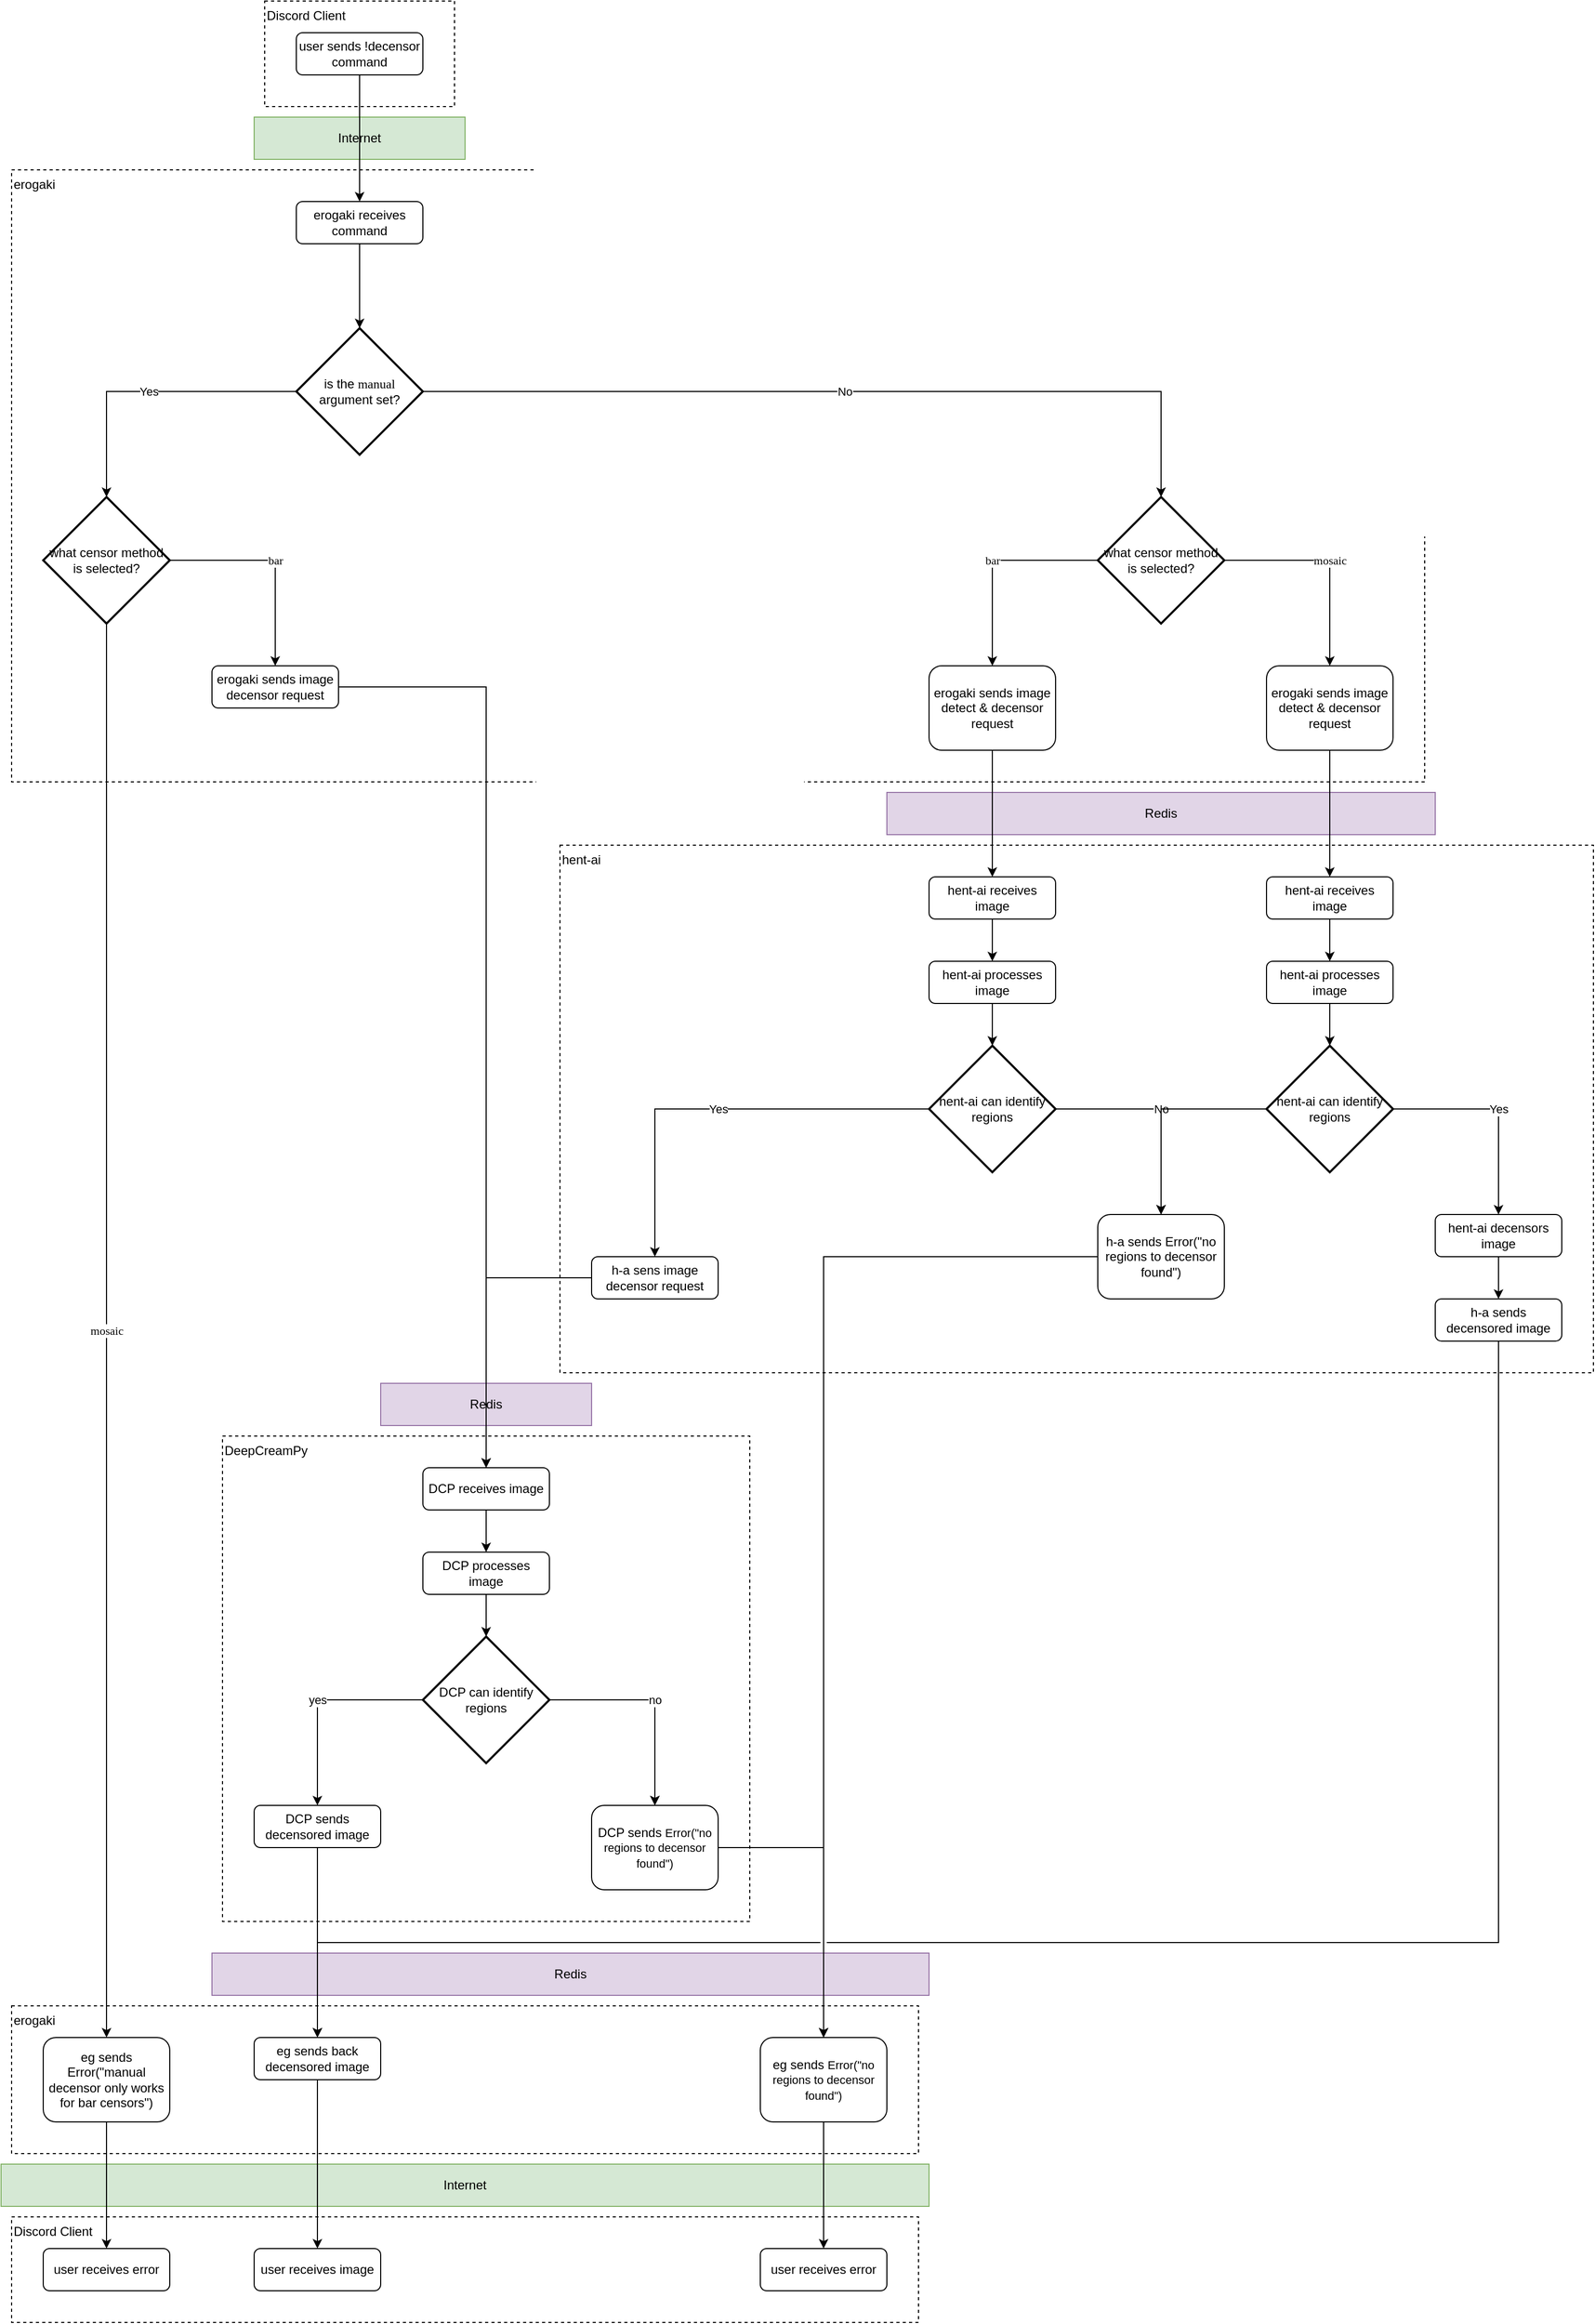 <mxfile version="14.4.2" type="device"><diagram id="C5RBs43oDa-KdzZeNtuy" name="Page-1"><mxGraphModel dx="5338" dy="2940" grid="1" gridSize="10" guides="1" tooltips="1" connect="1" arrows="1" fold="1" page="1" pageScale="1" pageWidth="1654" pageHeight="1169" math="0" shadow="0"><root><mxCell id="WIyWlLk6GJQsqaUBKTNV-0"/><mxCell id="WIyWlLk6GJQsqaUBKTNV-1" parent="WIyWlLk6GJQsqaUBKTNV-0"/><mxCell id="1SZxlbbBB-Zwsc9rBLSq-102" value="Internet" style="rounded=0;whiteSpace=wrap;html=1;fontFamily=Helvetica;fillColor=#d5e8d4;strokeColor=#82b366;" vertex="1" parent="WIyWlLk6GJQsqaUBKTNV-1"><mxGeometry x="280" y="160" width="200" height="40" as="geometry"/></mxCell><mxCell id="1SZxlbbBB-Zwsc9rBLSq-101" value="Internet" style="rounded=0;whiteSpace=wrap;html=1;fontFamily=Helvetica;fillColor=#d5e8d4;strokeColor=#82b366;" vertex="1" parent="WIyWlLk6GJQsqaUBKTNV-1"><mxGeometry x="40" y="2100" width="880" height="40" as="geometry"/></mxCell><mxCell id="1SZxlbbBB-Zwsc9rBLSq-100" value="Discord Client" style="rounded=0;whiteSpace=wrap;html=1;fontFamily=Helvetica;align=left;verticalAlign=top;dashed=1;" vertex="1" parent="WIyWlLk6GJQsqaUBKTNV-1"><mxGeometry x="290" y="50" width="180" height="100" as="geometry"/></mxCell><mxCell id="1SZxlbbBB-Zwsc9rBLSq-94" value="erogaki" style="rounded=0;whiteSpace=wrap;html=1;fontFamily=Helvetica;align=left;verticalAlign=top;dashed=1;" vertex="1" parent="WIyWlLk6GJQsqaUBKTNV-1"><mxGeometry x="50" y="210" width="1340" height="580" as="geometry"/></mxCell><mxCell id="1SZxlbbBB-Zwsc9rBLSq-93" value="hent-ai" style="rounded=0;whiteSpace=wrap;html=1;fontFamily=Helvetica;align=left;verticalAlign=top;dashed=1;" vertex="1" parent="WIyWlLk6GJQsqaUBKTNV-1"><mxGeometry x="570" y="850" width="980" height="500" as="geometry"/></mxCell><mxCell id="1SZxlbbBB-Zwsc9rBLSq-92" value="DeepCreamPy" style="rounded=0;whiteSpace=wrap;html=1;fontFamily=Helvetica;align=left;verticalAlign=top;dashed=1;" vertex="1" parent="WIyWlLk6GJQsqaUBKTNV-1"><mxGeometry x="250" y="1410" width="500" height="460" as="geometry"/></mxCell><mxCell id="1SZxlbbBB-Zwsc9rBLSq-91" value="erogaki" style="rounded=0;whiteSpace=wrap;html=1;fontFamily=Helvetica;align=left;verticalAlign=top;dashed=1;" vertex="1" parent="WIyWlLk6GJQsqaUBKTNV-1"><mxGeometry x="50" y="1950" width="860" height="140" as="geometry"/></mxCell><mxCell id="1SZxlbbBB-Zwsc9rBLSq-90" value="Discord Client" style="rounded=0;whiteSpace=wrap;html=1;fontFamily=Helvetica;align=left;verticalAlign=top;dashed=1;" vertex="1" parent="WIyWlLk6GJQsqaUBKTNV-1"><mxGeometry x="50" y="2150" width="860" height="100" as="geometry"/></mxCell><mxCell id="1SZxlbbBB-Zwsc9rBLSq-86" value="Redis" style="rounded=0;whiteSpace=wrap;html=1;fontFamily=Helvetica;fillColor=#e1d5e7;strokeColor=#9673a6;" vertex="1" parent="WIyWlLk6GJQsqaUBKTNV-1"><mxGeometry x="240" y="1900" width="680" height="40" as="geometry"/></mxCell><mxCell id="1SZxlbbBB-Zwsc9rBLSq-60" value="Redis" style="rounded=0;whiteSpace=wrap;html=1;fontFamily=Helvetica;fillColor=#e1d5e7;strokeColor=#9673a6;" vertex="1" parent="WIyWlLk6GJQsqaUBKTNV-1"><mxGeometry x="880" y="800" width="520" height="40" as="geometry"/></mxCell><mxCell id="1SZxlbbBB-Zwsc9rBLSq-59" value="Redis" style="rounded=0;whiteSpace=wrap;html=1;fontFamily=Helvetica;fillColor=#e1d5e7;strokeColor=#9673a6;" vertex="1" parent="WIyWlLk6GJQsqaUBKTNV-1"><mxGeometry x="400" y="1360" width="200" height="40" as="geometry"/></mxCell><mxCell id="1SZxlbbBB-Zwsc9rBLSq-3" style="edgeStyle=orthogonalEdgeStyle;rounded=0;orthogonalLoop=1;jettySize=auto;html=1;entryX=0.5;entryY=0;entryDx=0;entryDy=0;entryPerimeter=0;" edge="1" parent="WIyWlLk6GJQsqaUBKTNV-1" source="1SZxlbbBB-Zwsc9rBLSq-0" target="1SZxlbbBB-Zwsc9rBLSq-1"><mxGeometry relative="1" as="geometry"/></mxCell><mxCell id="1SZxlbbBB-Zwsc9rBLSq-0" value="erogaki receives command" style="rounded=1;whiteSpace=wrap;html=1;" vertex="1" parent="WIyWlLk6GJQsqaUBKTNV-1"><mxGeometry x="320" y="240" width="120" height="40" as="geometry"/></mxCell><mxCell id="1SZxlbbBB-Zwsc9rBLSq-9" value="Yes" style="edgeStyle=orthogonalEdgeStyle;rounded=0;orthogonalLoop=1;jettySize=auto;html=1;entryX=0.5;entryY=0;entryDx=0;entryDy=0;entryPerimeter=0;" edge="1" parent="WIyWlLk6GJQsqaUBKTNV-1" source="1SZxlbbBB-Zwsc9rBLSq-1" target="1SZxlbbBB-Zwsc9rBLSq-7"><mxGeometry relative="1" as="geometry"/></mxCell><mxCell id="1SZxlbbBB-Zwsc9rBLSq-11" value="No" style="edgeStyle=orthogonalEdgeStyle;rounded=0;orthogonalLoop=1;jettySize=auto;html=1;entryX=0.5;entryY=0;entryDx=0;entryDy=0;entryPerimeter=0;" edge="1" parent="WIyWlLk6GJQsqaUBKTNV-1" source="1SZxlbbBB-Zwsc9rBLSq-1" target="1SZxlbbBB-Zwsc9rBLSq-12"><mxGeometry relative="1" as="geometry"><mxPoint x="538.08" y="524.8" as="targetPoint"/></mxGeometry></mxCell><mxCell id="1SZxlbbBB-Zwsc9rBLSq-1" value="&lt;p&gt;is the &lt;font face=&quot;JetBrains Mono NL&quot;&gt;manual&lt;/font&gt; argument set?&lt;/p&gt;" style="strokeWidth=2;html=1;shape=mxgraph.flowchart.decision;whiteSpace=wrap;" vertex="1" parent="WIyWlLk6GJQsqaUBKTNV-1"><mxGeometry x="320" y="360" width="120" height="120" as="geometry"/></mxCell><mxCell id="1SZxlbbBB-Zwsc9rBLSq-18" value="bar" style="edgeStyle=orthogonalEdgeStyle;rounded=0;orthogonalLoop=1;jettySize=auto;html=1;fontFamily=JetBrains Mono NL;exitX=1;exitY=0.5;exitDx=0;exitDy=0;exitPerimeter=0;" edge="1" parent="WIyWlLk6GJQsqaUBKTNV-1" source="1SZxlbbBB-Zwsc9rBLSq-7" target="1SZxlbbBB-Zwsc9rBLSq-14"><mxGeometry relative="1" as="geometry"><mxPoint x="330" y="1240" as="sourcePoint"/></mxGeometry></mxCell><mxCell id="1SZxlbbBB-Zwsc9rBLSq-33" value="mosaic" style="edgeStyle=orthogonalEdgeStyle;rounded=0;orthogonalLoop=1;jettySize=auto;html=1;entryX=0.5;entryY=0;entryDx=0;entryDy=0;fontFamily=JetBrains Mono NL;" edge="1" parent="WIyWlLk6GJQsqaUBKTNV-1" source="1SZxlbbBB-Zwsc9rBLSq-7" target="1SZxlbbBB-Zwsc9rBLSq-32"><mxGeometry relative="1" as="geometry"/></mxCell><mxCell id="1SZxlbbBB-Zwsc9rBLSq-7" value="&lt;p&gt;what censor method is selected?&lt;/p&gt;" style="strokeWidth=2;html=1;shape=mxgraph.flowchart.decision;whiteSpace=wrap;" vertex="1" parent="WIyWlLk6GJQsqaUBKTNV-1"><mxGeometry x="80" y="520" width="120" height="120" as="geometry"/></mxCell><mxCell id="1SZxlbbBB-Zwsc9rBLSq-46" value="bar" style="edgeStyle=orthogonalEdgeStyle;rounded=0;orthogonalLoop=1;jettySize=auto;html=1;fontFamily=JetBrains Mono NL;" edge="1" parent="WIyWlLk6GJQsqaUBKTNV-1" source="1SZxlbbBB-Zwsc9rBLSq-12" target="1SZxlbbBB-Zwsc9rBLSq-45"><mxGeometry relative="1" as="geometry"/></mxCell><mxCell id="1SZxlbbBB-Zwsc9rBLSq-67" value="&lt;font face=&quot;JetBrains Mono NL&quot;&gt;mosaic&lt;/font&gt;" style="edgeStyle=orthogonalEdgeStyle;rounded=0;orthogonalLoop=1;jettySize=auto;html=1;fontFamily=Helvetica;" edge="1" parent="WIyWlLk6GJQsqaUBKTNV-1" source="1SZxlbbBB-Zwsc9rBLSq-12" target="1SZxlbbBB-Zwsc9rBLSq-66"><mxGeometry relative="1" as="geometry"/></mxCell><mxCell id="1SZxlbbBB-Zwsc9rBLSq-12" value="&lt;p&gt;what censor method is selected?&lt;/p&gt;" style="strokeWidth=2;html=1;shape=mxgraph.flowchart.decision;whiteSpace=wrap;" vertex="1" parent="WIyWlLk6GJQsqaUBKTNV-1"><mxGeometry x="1080" y="520" width="120" height="120" as="geometry"/></mxCell><mxCell id="1SZxlbbBB-Zwsc9rBLSq-26" style="edgeStyle=orthogonalEdgeStyle;rounded=0;orthogonalLoop=1;jettySize=auto;html=1;entryX=0.5;entryY=0;entryDx=0;entryDy=0;" edge="1" parent="WIyWlLk6GJQsqaUBKTNV-1" source="1SZxlbbBB-Zwsc9rBLSq-14" target="1SZxlbbBB-Zwsc9rBLSq-19"><mxGeometry relative="1" as="geometry"/></mxCell><mxCell id="1SZxlbbBB-Zwsc9rBLSq-14" value="erogaki sends image decensor request" style="rounded=1;whiteSpace=wrap;html=1;" vertex="1" parent="WIyWlLk6GJQsqaUBKTNV-1"><mxGeometry x="240" y="680" width="120" height="40" as="geometry"/></mxCell><mxCell id="1SZxlbbBB-Zwsc9rBLSq-17" style="edgeStyle=orthogonalEdgeStyle;rounded=0;orthogonalLoop=1;jettySize=auto;html=1;entryX=0.5;entryY=0;entryDx=0;entryDy=0;" edge="1" parent="WIyWlLk6GJQsqaUBKTNV-1" source="1SZxlbbBB-Zwsc9rBLSq-15" target="1SZxlbbBB-Zwsc9rBLSq-0"><mxGeometry relative="1" as="geometry"/></mxCell><mxCell id="1SZxlbbBB-Zwsc9rBLSq-15" value="user sends !decensor command" style="rounded=1;whiteSpace=wrap;html=1;" vertex="1" parent="WIyWlLk6GJQsqaUBKTNV-1"><mxGeometry x="320" y="80" width="120" height="40" as="geometry"/></mxCell><mxCell id="1SZxlbbBB-Zwsc9rBLSq-27" style="edgeStyle=orthogonalEdgeStyle;rounded=0;orthogonalLoop=1;jettySize=auto;html=1;entryX=0.5;entryY=0;entryDx=0;entryDy=0;" edge="1" parent="WIyWlLk6GJQsqaUBKTNV-1" source="1SZxlbbBB-Zwsc9rBLSq-19" target="1SZxlbbBB-Zwsc9rBLSq-20"><mxGeometry relative="1" as="geometry"/></mxCell><mxCell id="1SZxlbbBB-Zwsc9rBLSq-19" value="DCP receives image" style="rounded=1;whiteSpace=wrap;html=1;" vertex="1" parent="WIyWlLk6GJQsqaUBKTNV-1"><mxGeometry x="440" y="1440" width="120" height="40" as="geometry"/></mxCell><mxCell id="1SZxlbbBB-Zwsc9rBLSq-30" style="edgeStyle=orthogonalEdgeStyle;rounded=0;orthogonalLoop=1;jettySize=auto;html=1;entryX=0.5;entryY=0;entryDx=0;entryDy=0;entryPerimeter=0;" edge="1" parent="WIyWlLk6GJQsqaUBKTNV-1" source="1SZxlbbBB-Zwsc9rBLSq-20" target="1SZxlbbBB-Zwsc9rBLSq-22"><mxGeometry relative="1" as="geometry"/></mxCell><mxCell id="1SZxlbbBB-Zwsc9rBLSq-20" value="DCP processes image" style="rounded=1;whiteSpace=wrap;html=1;" vertex="1" parent="WIyWlLk6GJQsqaUBKTNV-1"><mxGeometry x="440" y="1520" width="120" height="40" as="geometry"/></mxCell><mxCell id="1SZxlbbBB-Zwsc9rBLSq-34" style="edgeStyle=orthogonalEdgeStyle;rounded=0;orthogonalLoop=1;jettySize=auto;html=1;entryX=0.5;entryY=0;entryDx=0;entryDy=0;fontFamily=JetBrains Mono NL;" edge="1" parent="WIyWlLk6GJQsqaUBKTNV-1" source="1SZxlbbBB-Zwsc9rBLSq-21" target="1SZxlbbBB-Zwsc9rBLSq-31"><mxGeometry relative="1" as="geometry"/></mxCell><mxCell id="1SZxlbbBB-Zwsc9rBLSq-21" value="DCP sends decensored image" style="rounded=1;whiteSpace=wrap;html=1;" vertex="1" parent="WIyWlLk6GJQsqaUBKTNV-1"><mxGeometry x="280" y="1760" width="120" height="40" as="geometry"/></mxCell><mxCell id="1SZxlbbBB-Zwsc9rBLSq-23" value="yes" style="edgeStyle=orthogonalEdgeStyle;rounded=0;orthogonalLoop=1;jettySize=auto;html=1;entryX=0.5;entryY=0;entryDx=0;entryDy=0;" edge="1" parent="WIyWlLk6GJQsqaUBKTNV-1" source="1SZxlbbBB-Zwsc9rBLSq-22" target="1SZxlbbBB-Zwsc9rBLSq-21"><mxGeometry relative="1" as="geometry"/></mxCell><mxCell id="1SZxlbbBB-Zwsc9rBLSq-36" value="no" style="edgeStyle=orthogonalEdgeStyle;rounded=0;orthogonalLoop=1;jettySize=auto;html=1;entryX=0.5;entryY=0;entryDx=0;entryDy=0;fontFamily=Helvetica;" edge="1" parent="WIyWlLk6GJQsqaUBKTNV-1" source="1SZxlbbBB-Zwsc9rBLSq-22" target="1SZxlbbBB-Zwsc9rBLSq-24"><mxGeometry relative="1" as="geometry"/></mxCell><mxCell id="1SZxlbbBB-Zwsc9rBLSq-22" value="&lt;p&gt;DCP can identify regions&lt;/p&gt;" style="strokeWidth=2;html=1;shape=mxgraph.flowchart.decision;whiteSpace=wrap;" vertex="1" parent="WIyWlLk6GJQsqaUBKTNV-1"><mxGeometry x="440" y="1600" width="120" height="120" as="geometry"/></mxCell><mxCell id="1SZxlbbBB-Zwsc9rBLSq-38" style="edgeStyle=orthogonalEdgeStyle;rounded=0;orthogonalLoop=1;jettySize=auto;html=1;entryX=0.5;entryY=0;entryDx=0;entryDy=0;fontFamily=JetBrains Mono NL;" edge="1" parent="WIyWlLk6GJQsqaUBKTNV-1" source="1SZxlbbBB-Zwsc9rBLSq-24" target="1SZxlbbBB-Zwsc9rBLSq-37"><mxGeometry relative="1" as="geometry"/></mxCell><mxCell id="1SZxlbbBB-Zwsc9rBLSq-24" value="DCP sends&amp;nbsp;&lt;span style=&quot;font-size: 11px ; background-color: rgb(255 , 255 , 255)&quot;&gt;Error(&quot;no regions to decensor found&quot;)&lt;/span&gt;" style="rounded=1;whiteSpace=wrap;html=1;" vertex="1" parent="WIyWlLk6GJQsqaUBKTNV-1"><mxGeometry x="600" y="1760" width="120" height="80" as="geometry"/></mxCell><mxCell id="1SZxlbbBB-Zwsc9rBLSq-44" style="edgeStyle=orthogonalEdgeStyle;rounded=0;orthogonalLoop=1;jettySize=auto;html=1;entryX=0.5;entryY=0;entryDx=0;entryDy=0;fontFamily=JetBrains Mono NL;" edge="1" parent="WIyWlLk6GJQsqaUBKTNV-1" source="1SZxlbbBB-Zwsc9rBLSq-31" target="1SZxlbbBB-Zwsc9rBLSq-39"><mxGeometry relative="1" as="geometry"/></mxCell><mxCell id="1SZxlbbBB-Zwsc9rBLSq-31" value="eg sends back decensored image" style="rounded=1;whiteSpace=wrap;html=1;" vertex="1" parent="WIyWlLk6GJQsqaUBKTNV-1"><mxGeometry x="280" y="1980" width="120" height="40" as="geometry"/></mxCell><mxCell id="1SZxlbbBB-Zwsc9rBLSq-42" style="edgeStyle=orthogonalEdgeStyle;rounded=0;orthogonalLoop=1;jettySize=auto;html=1;fontFamily=JetBrains Mono NL;" edge="1" parent="WIyWlLk6GJQsqaUBKTNV-1" source="1SZxlbbBB-Zwsc9rBLSq-32" target="1SZxlbbBB-Zwsc9rBLSq-41"><mxGeometry relative="1" as="geometry"/></mxCell><mxCell id="1SZxlbbBB-Zwsc9rBLSq-32" value="eg sends Error(&quot;manual decensor only works for bar censors&quot;)" style="rounded=1;whiteSpace=wrap;html=1;" vertex="1" parent="WIyWlLk6GJQsqaUBKTNV-1"><mxGeometry x="80" y="1980" width="120" height="80" as="geometry"/></mxCell><mxCell id="1SZxlbbBB-Zwsc9rBLSq-56" style="edgeStyle=orthogonalEdgeStyle;rounded=0;orthogonalLoop=1;jettySize=auto;html=1;entryX=0.5;entryY=0;entryDx=0;entryDy=0;fontFamily=Helvetica;" edge="1" parent="WIyWlLk6GJQsqaUBKTNV-1" source="1SZxlbbBB-Zwsc9rBLSq-37" target="1SZxlbbBB-Zwsc9rBLSq-40"><mxGeometry relative="1" as="geometry"/></mxCell><mxCell id="1SZxlbbBB-Zwsc9rBLSq-37" value="eg sends&amp;nbsp;&lt;span style=&quot;font-size: 11px ; background-color: rgb(255 , 255 , 255)&quot;&gt;Error(&quot;no regions to decensor found&quot;)&lt;/span&gt;" style="rounded=1;whiteSpace=wrap;html=1;" vertex="1" parent="WIyWlLk6GJQsqaUBKTNV-1"><mxGeometry x="760" y="1980" width="120" height="80" as="geometry"/></mxCell><mxCell id="1SZxlbbBB-Zwsc9rBLSq-39" value="user receives image" style="rounded=1;whiteSpace=wrap;html=1;" vertex="1" parent="WIyWlLk6GJQsqaUBKTNV-1"><mxGeometry x="280" y="2180" width="120" height="40" as="geometry"/></mxCell><mxCell id="1SZxlbbBB-Zwsc9rBLSq-40" value="user receives error" style="rounded=1;whiteSpace=wrap;html=1;" vertex="1" parent="WIyWlLk6GJQsqaUBKTNV-1"><mxGeometry x="760" y="2180" width="120" height="40" as="geometry"/></mxCell><mxCell id="1SZxlbbBB-Zwsc9rBLSq-41" value="user receives error" style="rounded=1;whiteSpace=wrap;html=1;" vertex="1" parent="WIyWlLk6GJQsqaUBKTNV-1"><mxGeometry x="80" y="2180" width="120" height="40" as="geometry"/></mxCell><mxCell id="1SZxlbbBB-Zwsc9rBLSq-49" style="edgeStyle=orthogonalEdgeStyle;rounded=0;orthogonalLoop=1;jettySize=auto;html=1;fontFamily=Helvetica;" edge="1" parent="WIyWlLk6GJQsqaUBKTNV-1" source="1SZxlbbBB-Zwsc9rBLSq-45" target="1SZxlbbBB-Zwsc9rBLSq-47"><mxGeometry relative="1" as="geometry"/></mxCell><mxCell id="1SZxlbbBB-Zwsc9rBLSq-45" value="erogaki sends image detect &amp;amp; decensor request" style="rounded=1;whiteSpace=wrap;html=1;" vertex="1" parent="WIyWlLk6GJQsqaUBKTNV-1"><mxGeometry x="920" y="680" width="120" height="80" as="geometry"/></mxCell><mxCell id="1SZxlbbBB-Zwsc9rBLSq-63" style="edgeStyle=orthogonalEdgeStyle;rounded=0;orthogonalLoop=1;jettySize=auto;html=1;entryX=0.5;entryY=0;entryDx=0;entryDy=0;fontFamily=Helvetica;" edge="1" parent="WIyWlLk6GJQsqaUBKTNV-1" source="1SZxlbbBB-Zwsc9rBLSq-47" target="1SZxlbbBB-Zwsc9rBLSq-58"><mxGeometry relative="1" as="geometry"/></mxCell><mxCell id="1SZxlbbBB-Zwsc9rBLSq-47" value="hent-ai receives image" style="rounded=1;whiteSpace=wrap;html=1;" vertex="1" parent="WIyWlLk6GJQsqaUBKTNV-1"><mxGeometry x="920" y="880" width="120" height="40" as="geometry"/></mxCell><mxCell id="1SZxlbbBB-Zwsc9rBLSq-54" value="Yes" style="edgeStyle=orthogonalEdgeStyle;rounded=0;orthogonalLoop=1;jettySize=auto;html=1;entryX=0.5;entryY=0;entryDx=0;entryDy=0;fontFamily=Helvetica;" edge="1" parent="WIyWlLk6GJQsqaUBKTNV-1" source="1SZxlbbBB-Zwsc9rBLSq-50" target="1SZxlbbBB-Zwsc9rBLSq-51"><mxGeometry relative="1" as="geometry"/></mxCell><mxCell id="1SZxlbbBB-Zwsc9rBLSq-55" value="No" style="edgeStyle=orthogonalEdgeStyle;rounded=0;orthogonalLoop=1;jettySize=auto;html=1;entryX=0.5;entryY=0;entryDx=0;entryDy=0;fontFamily=Helvetica;" edge="1" parent="WIyWlLk6GJQsqaUBKTNV-1" source="1SZxlbbBB-Zwsc9rBLSq-50" target="1SZxlbbBB-Zwsc9rBLSq-52"><mxGeometry relative="1" as="geometry"/></mxCell><mxCell id="1SZxlbbBB-Zwsc9rBLSq-50" value="&lt;p&gt;hent-ai can identify regions&lt;/p&gt;" style="strokeWidth=2;html=1;shape=mxgraph.flowchart.decision;whiteSpace=wrap;" vertex="1" parent="WIyWlLk6GJQsqaUBKTNV-1"><mxGeometry x="920" y="1040" width="120" height="120" as="geometry"/></mxCell><mxCell id="1SZxlbbBB-Zwsc9rBLSq-65" style="edgeStyle=orthogonalEdgeStyle;rounded=0;orthogonalLoop=1;jettySize=auto;html=1;entryX=0.5;entryY=0;entryDx=0;entryDy=0;fontFamily=Helvetica;" edge="1" parent="WIyWlLk6GJQsqaUBKTNV-1" source="1SZxlbbBB-Zwsc9rBLSq-51" target="1SZxlbbBB-Zwsc9rBLSq-19"><mxGeometry relative="1" as="geometry"/></mxCell><mxCell id="1SZxlbbBB-Zwsc9rBLSq-51" value="h-a sens image decensor request" style="rounded=1;whiteSpace=wrap;html=1;" vertex="1" parent="WIyWlLk6GJQsqaUBKTNV-1"><mxGeometry x="600" y="1240" width="120" height="40" as="geometry"/></mxCell><mxCell id="1SZxlbbBB-Zwsc9rBLSq-61" style="edgeStyle=orthogonalEdgeStyle;rounded=0;orthogonalLoop=1;jettySize=auto;html=1;entryX=0.5;entryY=0;entryDx=0;entryDy=0;fontFamily=Helvetica;" edge="1" parent="WIyWlLk6GJQsqaUBKTNV-1" source="1SZxlbbBB-Zwsc9rBLSq-52" target="1SZxlbbBB-Zwsc9rBLSq-37"><mxGeometry relative="1" as="geometry"/></mxCell><mxCell id="1SZxlbbBB-Zwsc9rBLSq-52" value="h-a sends Error(&quot;no regions to decensor found&quot;)" style="rounded=1;whiteSpace=wrap;html=1;" vertex="1" parent="WIyWlLk6GJQsqaUBKTNV-1"><mxGeometry x="1080" y="1200" width="120" height="80" as="geometry"/></mxCell><mxCell id="1SZxlbbBB-Zwsc9rBLSq-62" style="edgeStyle=orthogonalEdgeStyle;rounded=0;orthogonalLoop=1;jettySize=auto;html=1;entryX=0.5;entryY=0;entryDx=0;entryDy=0;entryPerimeter=0;fontFamily=Helvetica;" edge="1" parent="WIyWlLk6GJQsqaUBKTNV-1" source="1SZxlbbBB-Zwsc9rBLSq-58" target="1SZxlbbBB-Zwsc9rBLSq-50"><mxGeometry relative="1" as="geometry"/></mxCell><mxCell id="1SZxlbbBB-Zwsc9rBLSq-58" value="hent-ai processes image" style="rounded=1;whiteSpace=wrap;html=1;" vertex="1" parent="WIyWlLk6GJQsqaUBKTNV-1"><mxGeometry x="920" y="960" width="120" height="40" as="geometry"/></mxCell><mxCell id="1SZxlbbBB-Zwsc9rBLSq-71" style="edgeStyle=orthogonalEdgeStyle;rounded=0;orthogonalLoop=1;jettySize=auto;html=1;entryX=0.5;entryY=0;entryDx=0;entryDy=0;fontFamily=Helvetica;" edge="1" parent="WIyWlLk6GJQsqaUBKTNV-1" source="1SZxlbbBB-Zwsc9rBLSq-66" target="1SZxlbbBB-Zwsc9rBLSq-69"><mxGeometry relative="1" as="geometry"/></mxCell><mxCell id="1SZxlbbBB-Zwsc9rBLSq-66" value="erogaki sends image detect &amp;amp; decensor request" style="rounded=1;whiteSpace=wrap;html=1;" vertex="1" parent="WIyWlLk6GJQsqaUBKTNV-1"><mxGeometry x="1240" y="680" width="120" height="80" as="geometry"/></mxCell><mxCell id="1SZxlbbBB-Zwsc9rBLSq-68" style="edgeStyle=orthogonalEdgeStyle;rounded=0;orthogonalLoop=1;jettySize=auto;html=1;entryX=0.5;entryY=0;entryDx=0;entryDy=0;fontFamily=Helvetica;" edge="1" parent="WIyWlLk6GJQsqaUBKTNV-1" source="1SZxlbbBB-Zwsc9rBLSq-69" target="1SZxlbbBB-Zwsc9rBLSq-70"><mxGeometry relative="1" as="geometry"/></mxCell><mxCell id="1SZxlbbBB-Zwsc9rBLSq-69" value="hent-ai receives image" style="rounded=1;whiteSpace=wrap;html=1;" vertex="1" parent="WIyWlLk6GJQsqaUBKTNV-1"><mxGeometry x="1240" y="880" width="120" height="40" as="geometry"/></mxCell><mxCell id="1SZxlbbBB-Zwsc9rBLSq-74" style="edgeStyle=orthogonalEdgeStyle;rounded=0;orthogonalLoop=1;jettySize=auto;html=1;entryX=0.5;entryY=0;entryDx=0;entryDy=0;entryPerimeter=0;fontFamily=Helvetica;" edge="1" parent="WIyWlLk6GJQsqaUBKTNV-1" source="1SZxlbbBB-Zwsc9rBLSq-70" target="1SZxlbbBB-Zwsc9rBLSq-77"><mxGeometry relative="1" as="geometry"><mxPoint x="1300" y="1040" as="targetPoint"/></mxGeometry></mxCell><mxCell id="1SZxlbbBB-Zwsc9rBLSq-70" value="hent-ai processes image" style="rounded=1;whiteSpace=wrap;html=1;" vertex="1" parent="WIyWlLk6GJQsqaUBKTNV-1"><mxGeometry x="1240" y="960" width="120" height="40" as="geometry"/></mxCell><mxCell id="1SZxlbbBB-Zwsc9rBLSq-79" value="Yes" style="edgeStyle=orthogonalEdgeStyle;rounded=0;orthogonalLoop=1;jettySize=auto;html=1;entryX=0.5;entryY=0;entryDx=0;entryDy=0;fontFamily=Helvetica;" edge="1" parent="WIyWlLk6GJQsqaUBKTNV-1" source="1SZxlbbBB-Zwsc9rBLSq-77" target="1SZxlbbBB-Zwsc9rBLSq-78"><mxGeometry relative="1" as="geometry"/></mxCell><mxCell id="1SZxlbbBB-Zwsc9rBLSq-84" style="edgeStyle=orthogonalEdgeStyle;rounded=0;orthogonalLoop=1;jettySize=auto;html=1;entryX=0.5;entryY=0;entryDx=0;entryDy=0;fontFamily=Helvetica;" edge="1" parent="WIyWlLk6GJQsqaUBKTNV-1" source="1SZxlbbBB-Zwsc9rBLSq-77" target="1SZxlbbBB-Zwsc9rBLSq-52"><mxGeometry relative="1" as="geometry"/></mxCell><mxCell id="1SZxlbbBB-Zwsc9rBLSq-77" value="&lt;p&gt;hent-ai can identify regions&lt;/p&gt;" style="strokeWidth=2;html=1;shape=mxgraph.flowchart.decision;whiteSpace=wrap;" vertex="1" parent="WIyWlLk6GJQsqaUBKTNV-1"><mxGeometry x="1240" y="1040" width="120" height="120" as="geometry"/></mxCell><mxCell id="1SZxlbbBB-Zwsc9rBLSq-87" style="edgeStyle=orthogonalEdgeStyle;rounded=0;orthogonalLoop=1;jettySize=auto;html=1;entryX=0.5;entryY=0;entryDx=0;entryDy=0;fontFamily=Helvetica;" edge="1" parent="WIyWlLk6GJQsqaUBKTNV-1" source="1SZxlbbBB-Zwsc9rBLSq-78" target="1SZxlbbBB-Zwsc9rBLSq-85"><mxGeometry relative="1" as="geometry"/></mxCell><mxCell id="1SZxlbbBB-Zwsc9rBLSq-78" value="hent-ai decensors image" style="rounded=1;whiteSpace=wrap;html=1;" vertex="1" parent="WIyWlLk6GJQsqaUBKTNV-1"><mxGeometry x="1400" y="1200" width="120" height="40" as="geometry"/></mxCell><mxCell id="1SZxlbbBB-Zwsc9rBLSq-88" style="edgeStyle=orthogonalEdgeStyle;rounded=0;orthogonalLoop=1;jettySize=auto;html=1;fontFamily=Helvetica;entryX=0.5;entryY=0;entryDx=0;entryDy=0;jumpStyle=gap;" edge="1" parent="WIyWlLk6GJQsqaUBKTNV-1" source="1SZxlbbBB-Zwsc9rBLSq-85" target="1SZxlbbBB-Zwsc9rBLSq-31"><mxGeometry relative="1" as="geometry"><mxPoint x="1460" y="1780" as="targetPoint"/><Array as="points"><mxPoint x="1460" y="1890"/><mxPoint x="340" y="1890"/></Array></mxGeometry></mxCell><mxCell id="1SZxlbbBB-Zwsc9rBLSq-85" value="h-a sends decensored image" style="rounded=1;whiteSpace=wrap;html=1;" vertex="1" parent="WIyWlLk6GJQsqaUBKTNV-1"><mxGeometry x="1400" y="1280" width="120" height="40" as="geometry"/></mxCell><mxCell id="1SZxlbbBB-Zwsc9rBLSq-89" value="no" style="edgeStyle=orthogonalEdgeStyle;rounded=0;orthogonalLoop=1;jettySize=auto;html=1;entryX=0.5;entryY=0;entryDx=0;entryDy=0;fontFamily=Helvetica;" edge="1" parent="WIyWlLk6GJQsqaUBKTNV-1" source="1SZxlbbBB-Zwsc9rBLSq-22" target="1SZxlbbBB-Zwsc9rBLSq-24"><mxGeometry relative="1" as="geometry"><mxPoint x="560" y="1660" as="sourcePoint"/><mxPoint x="660" y="1760" as="targetPoint"/><Array as="points"><mxPoint x="660" y="1660"/></Array></mxGeometry></mxCell></root></mxGraphModel></diagram></mxfile>